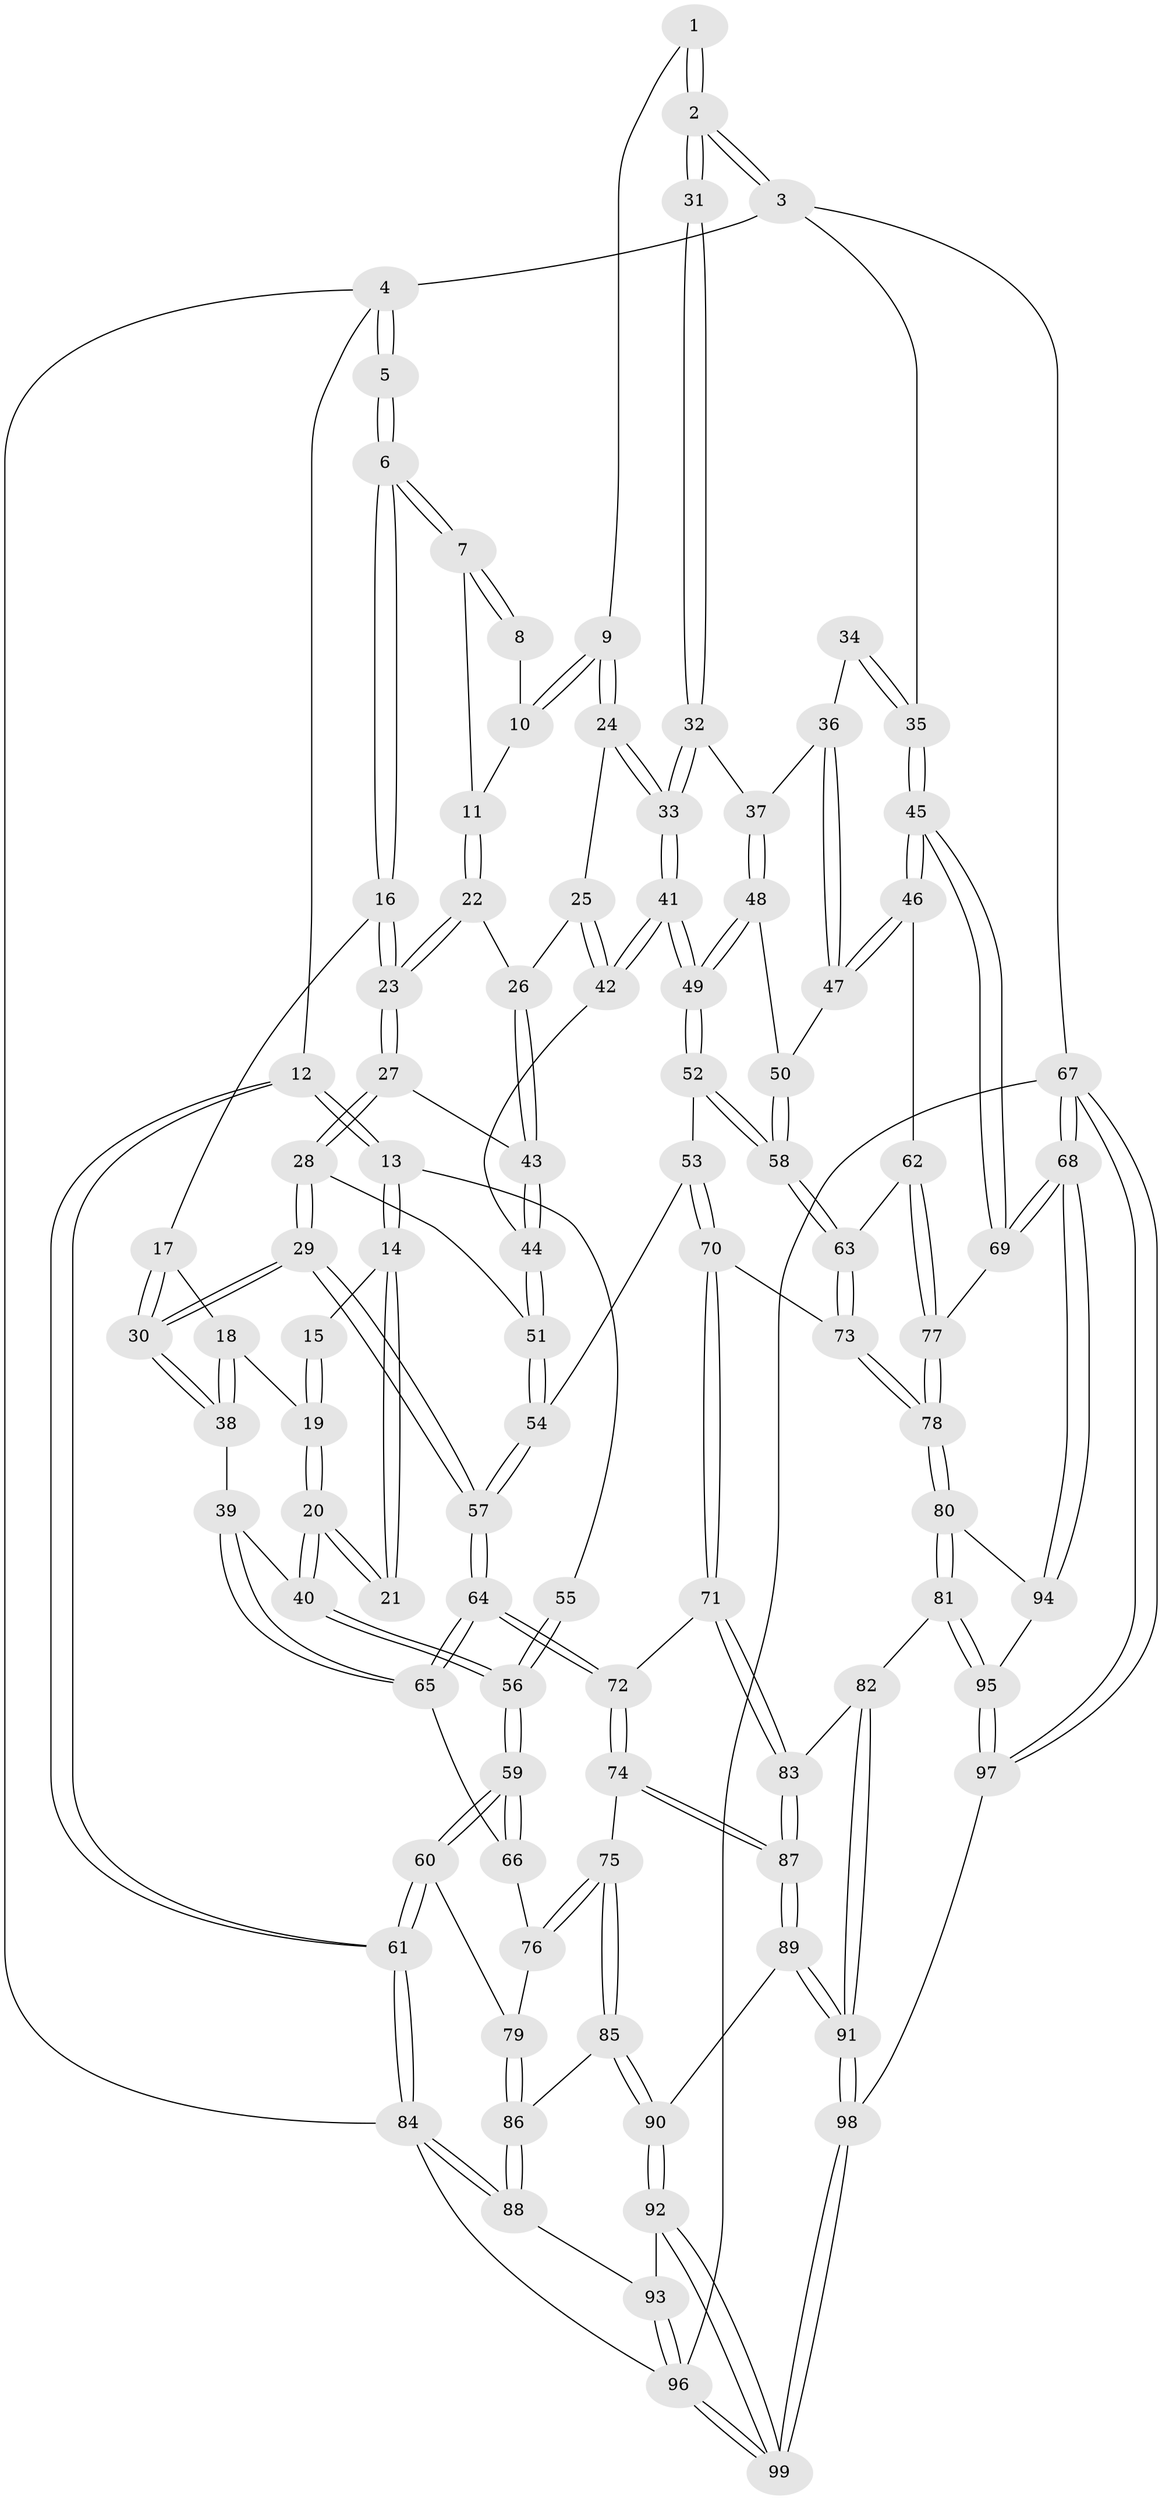 // coarse degree distribution, {3: 0.13559322033898305, 5: 0.3898305084745763, 7: 0.01694915254237288, 4: 0.3559322033898305, 6: 0.06779661016949153, 2: 0.03389830508474576}
// Generated by graph-tools (version 1.1) at 2025/52/02/27/25 19:52:38]
// undirected, 99 vertices, 244 edges
graph export_dot {
graph [start="1"]
  node [color=gray90,style=filled];
  1 [pos="+0.8092968062796176+0"];
  2 [pos="+1+0"];
  3 [pos="+1+0"];
  4 [pos="+0+0"];
  5 [pos="+0.16895124882757392+0"];
  6 [pos="+0.3951840646697301+0"];
  7 [pos="+0.44377097554670497+0"];
  8 [pos="+0.5241259377900863+0"];
  9 [pos="+0.743331304702289+0.08960621299051051"];
  10 [pos="+0.6611803483647588+0.06023733785150214"];
  11 [pos="+0.6237139803706034+0.08832649774925197"];
  12 [pos="+0+0.17722891464684892"];
  13 [pos="+0+0.17478442863652863"];
  14 [pos="+0.09048016700118736+0.022040101473299156"];
  15 [pos="+0.128779249018976+0"];
  16 [pos="+0.39656460441768526+0"];
  17 [pos="+0.36251486831610014+0"];
  18 [pos="+0.2557643063715933+0.12827925463070225"];
  19 [pos="+0.18096115898799495+0.1317161577158771"];
  20 [pos="+0.11520482736415838+0.21129097963938112"];
  21 [pos="+0.08200509830419353+0.19539616999432508"];
  22 [pos="+0.6101004432742931+0.12221467134877137"];
  23 [pos="+0.5290488931196984+0.14721610658719203"];
  24 [pos="+0.7475726908412234+0.10504682607043057"];
  25 [pos="+0.6934472819896079+0.13753511656984194"];
  26 [pos="+0.6695901471600716+0.14666164396012685"];
  27 [pos="+0.5287305161668213+0.14898059227949934"];
  28 [pos="+0.5083588195347216+0.2082107532290518"];
  29 [pos="+0.4178737021710309+0.2940998702168908"];
  30 [pos="+0.38008791970750244+0.2665557756082231"];
  31 [pos="+0.8613055681695662+0.11340170074546314"];
  32 [pos="+0.8216378712814101+0.14818275656714402"];
  33 [pos="+0.802054678422128+0.14819863951772314"];
  34 [pos="+0.9411308458290151+0.1563634807023862"];
  35 [pos="+1+0.06025443304107448"];
  36 [pos="+0.9242734186300238+0.17995736851135624"];
  37 [pos="+0.831282897960188+0.15925963702494442"];
  38 [pos="+0.2974794452715361+0.24926815690242926"];
  39 [pos="+0.19200434966466984+0.2825078764683382"];
  40 [pos="+0.1575667102605652+0.2796272423608888"];
  41 [pos="+0.7484369400772916+0.25289944502693523"];
  42 [pos="+0.7100658756626629+0.2306611359395978"];
  43 [pos="+0.6541387150022895+0.20188172834779033"];
  44 [pos="+0.655503040390981+0.2141329189066386"];
  45 [pos="+1+0.30591918639147864"];
  46 [pos="+1+0.3076038283184817"];
  47 [pos="+0.9623805721164492+0.2752616998839643"];
  48 [pos="+0.8814929162001951+0.2469092760455429"];
  49 [pos="+0.7515050756146225+0.30570349333067953"];
  50 [pos="+0.8985136639980364+0.25834102928466157"];
  51 [pos="+0.6191999506633529+0.2569418481799917"];
  52 [pos="+0.7328363925019137+0.3841163442491173"];
  53 [pos="+0.6938628705377684+0.3849934014731028"];
  54 [pos="+0.6592013221352137+0.3653624845875024"];
  55 [pos="+0.0012437296999226336+0.1933341883358366"];
  56 [pos="+0.05774303114932699+0.4377858991214876"];
  57 [pos="+0.4316594490026289+0.360508773972106"];
  58 [pos="+0.7744569549440562+0.41429256080324356"];
  59 [pos="+0.026168849454135515+0.5025356127249782"];
  60 [pos="+0+0.5252786594321401"];
  61 [pos="+0+0.5802168749234984"];
  62 [pos="+0.806611234736184+0.4410931920255386"];
  63 [pos="+0.8022458045179401+0.44185266966525727"];
  64 [pos="+0.40307793384960033+0.462685123249406"];
  65 [pos="+0.28343943914711955+0.4650569128391428"];
  66 [pos="+0.2811732928177353+0.4659879174022007"];
  67 [pos="+1+1"];
  68 [pos="+1+0.7799331904923644"];
  69 [pos="+1+0.5080257018110569"];
  70 [pos="+0.5553202497689366+0.5731165335674172"];
  71 [pos="+0.5483826707162482+0.5771460902154657"];
  72 [pos="+0.40574393648198304+0.46825159282584716"];
  73 [pos="+0.7944258913196725+0.5712527696051826"];
  74 [pos="+0.32413863970497825+0.6642469870236067"];
  75 [pos="+0.2660460951134339+0.6479197602010904"];
  76 [pos="+0.23330319074528513+0.6310132559995398"];
  77 [pos="+1+0.5384618954646135"];
  78 [pos="+0.8367743272258774+0.6739855601859448"];
  79 [pos="+0.1589163315937678+0.6256324848903378"];
  80 [pos="+0.8348989393211336+0.6837122648531317"];
  81 [pos="+0.777053044393197+0.7989873161518614"];
  82 [pos="+0.6251651904499193+0.6950554509028126"];
  83 [pos="+0.5484606281360828+0.5793329960560073"];
  84 [pos="+0+0.6824180061723042"];
  85 [pos="+0.19721382719661937+0.7501434917718847"];
  86 [pos="+0.17810273658047537+0.7348142679648376"];
  87 [pos="+0.38752066960288717+0.8109917015496425"];
  88 [pos="+0+0.7896774157100959"];
  89 [pos="+0.38728551341806916+0.8215477156426744"];
  90 [pos="+0.27203776855548145+0.8525372190900053"];
  91 [pos="+0.42686433373444366+0.8551056337652532"];
  92 [pos="+0.18177545146670662+0.9224268678432815"];
  93 [pos="+0.05220936387904405+0.8366806650044761"];
  94 [pos="+1+0.7518263442770309"];
  95 [pos="+0.7770748917727275+0.8899273658784801"];
  96 [pos="+0+1"];
  97 [pos="+0.7612034204447389+1"];
  98 [pos="+0.5969358911688105+1"];
  99 [pos="+0.12259283950530013+1"];
  1 -- 2;
  1 -- 2;
  1 -- 9;
  2 -- 3;
  2 -- 3;
  2 -- 31;
  2 -- 31;
  3 -- 4;
  3 -- 35;
  3 -- 67;
  4 -- 5;
  4 -- 5;
  4 -- 12;
  4 -- 84;
  5 -- 6;
  5 -- 6;
  6 -- 7;
  6 -- 7;
  6 -- 16;
  6 -- 16;
  7 -- 8;
  7 -- 8;
  7 -- 11;
  8 -- 10;
  9 -- 10;
  9 -- 10;
  9 -- 24;
  9 -- 24;
  10 -- 11;
  11 -- 22;
  11 -- 22;
  12 -- 13;
  12 -- 13;
  12 -- 61;
  12 -- 61;
  13 -- 14;
  13 -- 14;
  13 -- 55;
  14 -- 15;
  14 -- 21;
  14 -- 21;
  15 -- 19;
  15 -- 19;
  16 -- 17;
  16 -- 23;
  16 -- 23;
  17 -- 18;
  17 -- 30;
  17 -- 30;
  18 -- 19;
  18 -- 38;
  18 -- 38;
  19 -- 20;
  19 -- 20;
  20 -- 21;
  20 -- 21;
  20 -- 40;
  20 -- 40;
  22 -- 23;
  22 -- 23;
  22 -- 26;
  23 -- 27;
  23 -- 27;
  24 -- 25;
  24 -- 33;
  24 -- 33;
  25 -- 26;
  25 -- 42;
  25 -- 42;
  26 -- 43;
  26 -- 43;
  27 -- 28;
  27 -- 28;
  27 -- 43;
  28 -- 29;
  28 -- 29;
  28 -- 51;
  29 -- 30;
  29 -- 30;
  29 -- 57;
  29 -- 57;
  30 -- 38;
  30 -- 38;
  31 -- 32;
  31 -- 32;
  32 -- 33;
  32 -- 33;
  32 -- 37;
  33 -- 41;
  33 -- 41;
  34 -- 35;
  34 -- 35;
  34 -- 36;
  35 -- 45;
  35 -- 45;
  36 -- 37;
  36 -- 47;
  36 -- 47;
  37 -- 48;
  37 -- 48;
  38 -- 39;
  39 -- 40;
  39 -- 65;
  39 -- 65;
  40 -- 56;
  40 -- 56;
  41 -- 42;
  41 -- 42;
  41 -- 49;
  41 -- 49;
  42 -- 44;
  43 -- 44;
  43 -- 44;
  44 -- 51;
  44 -- 51;
  45 -- 46;
  45 -- 46;
  45 -- 69;
  45 -- 69;
  46 -- 47;
  46 -- 47;
  46 -- 62;
  47 -- 50;
  48 -- 49;
  48 -- 49;
  48 -- 50;
  49 -- 52;
  49 -- 52;
  50 -- 58;
  50 -- 58;
  51 -- 54;
  51 -- 54;
  52 -- 53;
  52 -- 58;
  52 -- 58;
  53 -- 54;
  53 -- 70;
  53 -- 70;
  54 -- 57;
  54 -- 57;
  55 -- 56;
  55 -- 56;
  56 -- 59;
  56 -- 59;
  57 -- 64;
  57 -- 64;
  58 -- 63;
  58 -- 63;
  59 -- 60;
  59 -- 60;
  59 -- 66;
  59 -- 66;
  60 -- 61;
  60 -- 61;
  60 -- 79;
  61 -- 84;
  61 -- 84;
  62 -- 63;
  62 -- 77;
  62 -- 77;
  63 -- 73;
  63 -- 73;
  64 -- 65;
  64 -- 65;
  64 -- 72;
  64 -- 72;
  65 -- 66;
  66 -- 76;
  67 -- 68;
  67 -- 68;
  67 -- 97;
  67 -- 97;
  67 -- 96;
  68 -- 69;
  68 -- 69;
  68 -- 94;
  68 -- 94;
  69 -- 77;
  70 -- 71;
  70 -- 71;
  70 -- 73;
  71 -- 72;
  71 -- 83;
  71 -- 83;
  72 -- 74;
  72 -- 74;
  73 -- 78;
  73 -- 78;
  74 -- 75;
  74 -- 87;
  74 -- 87;
  75 -- 76;
  75 -- 76;
  75 -- 85;
  75 -- 85;
  76 -- 79;
  77 -- 78;
  77 -- 78;
  78 -- 80;
  78 -- 80;
  79 -- 86;
  79 -- 86;
  80 -- 81;
  80 -- 81;
  80 -- 94;
  81 -- 82;
  81 -- 95;
  81 -- 95;
  82 -- 83;
  82 -- 91;
  82 -- 91;
  83 -- 87;
  83 -- 87;
  84 -- 88;
  84 -- 88;
  84 -- 96;
  85 -- 86;
  85 -- 90;
  85 -- 90;
  86 -- 88;
  86 -- 88;
  87 -- 89;
  87 -- 89;
  88 -- 93;
  89 -- 90;
  89 -- 91;
  89 -- 91;
  90 -- 92;
  90 -- 92;
  91 -- 98;
  91 -- 98;
  92 -- 93;
  92 -- 99;
  92 -- 99;
  93 -- 96;
  93 -- 96;
  94 -- 95;
  95 -- 97;
  95 -- 97;
  96 -- 99;
  96 -- 99;
  97 -- 98;
  98 -- 99;
  98 -- 99;
}
